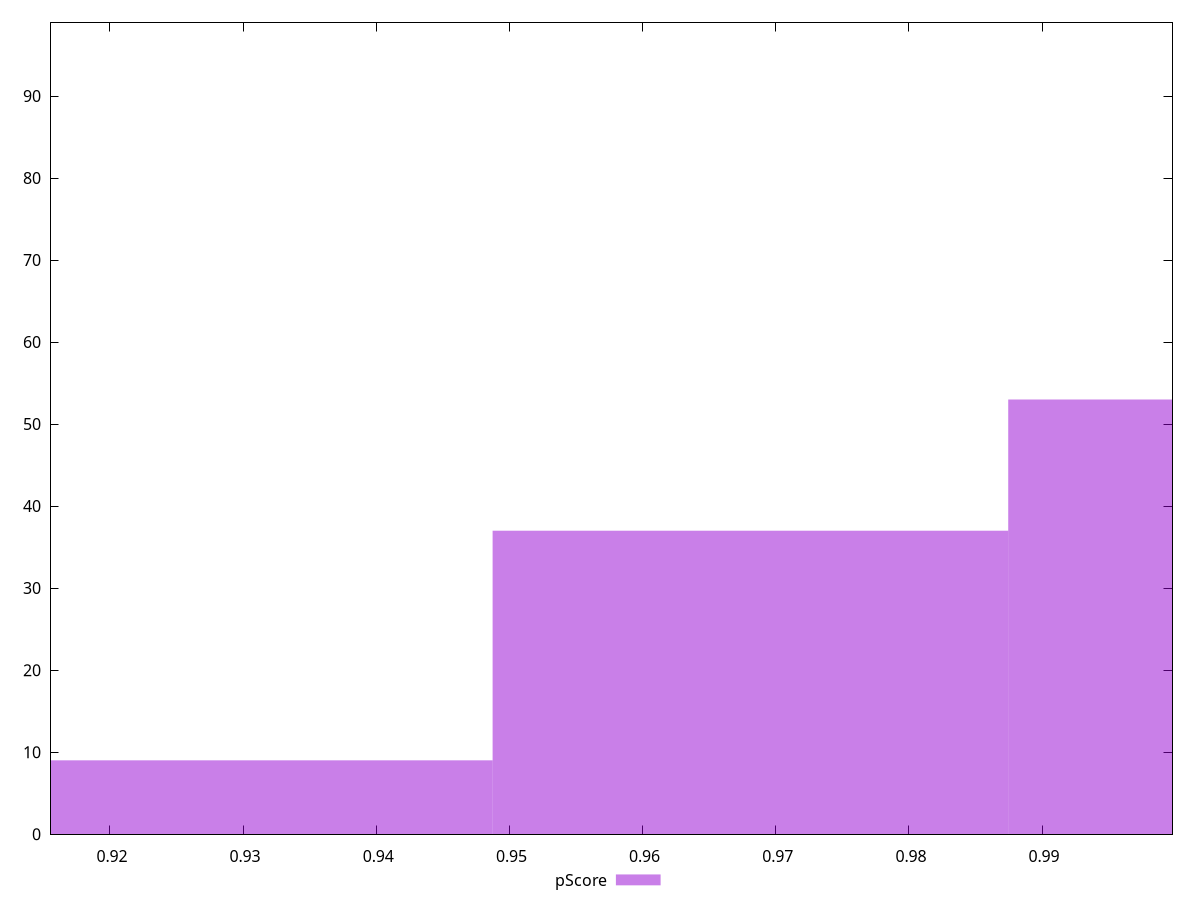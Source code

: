 reset

$pScore <<EOF
0.9680976865358053 37
0.9293737790743731 9
1.0068215939972376 53
EOF

set key outside below
set boxwidth 0.038723907461432214
set xrange [0.9154967051828127:0.9997958344970617]
set yrange [0:99]
set trange [0:99]
set style fill transparent solid 0.5 noborder
set terminal svg size 640, 490 enhanced background rgb 'white'
set output "report/report_00029_2021-02-24T13-36-40.390Z/first-cpu-idle/samples/card/pScore/histogram.svg"

plot $pScore title "pScore" with boxes

reset
